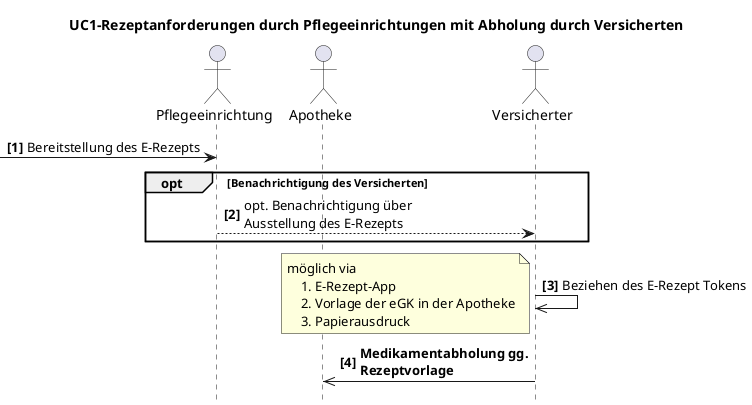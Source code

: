 @startuml name = "UC1-Rezeptanforderung-Versicherteninvolvierung"


skinparam maxMessageSize 200

actor "Pflegeeinrichtung" as Pflegeeinrichtung
actor Apotheke
actor Versicherter

title UC1-Rezeptanforderungen durch Pflegeeinrichtungen mit Abholung durch Versicherten
hide footbox
autonumber "<b>[0]"

-> Pflegeeinrichtung: Bereitstellung des E-Rezepts

opt Benachrichtigung des Versicherten
    Pflegeeinrichtung --> Versicherter: opt. Benachrichtigung über Ausstellung des E-Rezepts
end

Versicherter ->> Versicherter: Beziehen des E-Rezept Tokens

note left
    möglich via
        1. E-Rezept-App
        2. Vorlage der eGK in der Apotheke
        3. Papierausdruck
end note

Versicherter ->> Apotheke: **Medikamentabholung gg. Rezeptvorlage**
@enduml